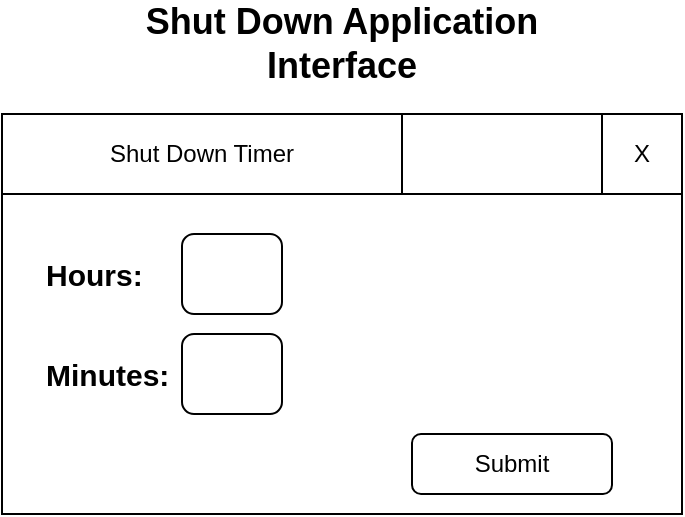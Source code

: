 <mxfile version="24.7.8">
  <diagram name="Page-1" id="SxlBixSlnL5BtAg4sJxp">
    <mxGraphModel dx="1098" dy="791" grid="1" gridSize="10" guides="1" tooltips="1" connect="1" arrows="1" fold="1" page="1" pageScale="1" pageWidth="850" pageHeight="1100" math="0" shadow="0">
      <root>
        <mxCell id="0" />
        <mxCell id="1" parent="0" />
        <mxCell id="br7ys18pZ6fWadVmQY68-2" value="" style="rounded=0;whiteSpace=wrap;html=1;" vertex="1" parent="1">
          <mxGeometry x="120" y="200" width="340" height="200" as="geometry" />
        </mxCell>
        <mxCell id="br7ys18pZ6fWadVmQY68-3" value="" style="rounded=0;whiteSpace=wrap;html=1;" vertex="1" parent="1">
          <mxGeometry x="120" y="200" width="340" height="40" as="geometry" />
        </mxCell>
        <mxCell id="br7ys18pZ6fWadVmQY68-4" value="Shut Down Timer" style="rounded=0;whiteSpace=wrap;html=1;" vertex="1" parent="1">
          <mxGeometry x="120" y="200" width="200" height="40" as="geometry" />
        </mxCell>
        <mxCell id="br7ys18pZ6fWadVmQY68-5" value="X" style="rounded=0;whiteSpace=wrap;html=1;" vertex="1" parent="1">
          <mxGeometry x="420" y="200" width="40" height="40" as="geometry" />
        </mxCell>
        <mxCell id="br7ys18pZ6fWadVmQY68-8" value="&lt;font style=&quot;font-size: 15px;&quot;&gt;&lt;b&gt;Hours:&amp;nbsp;&lt;/b&gt;&lt;/font&gt;" style="text;html=1;align=left;verticalAlign=middle;whiteSpace=wrap;rounded=0;" vertex="1" parent="1">
          <mxGeometry x="140" y="260" width="80" height="40" as="geometry" />
        </mxCell>
        <mxCell id="br7ys18pZ6fWadVmQY68-9" value="" style="rounded=1;whiteSpace=wrap;html=1;" vertex="1" parent="1">
          <mxGeometry x="210" y="260" width="50" height="40" as="geometry" />
        </mxCell>
        <mxCell id="br7ys18pZ6fWadVmQY68-10" value="&lt;font style=&quot;font-size: 15px;&quot;&gt;&lt;b&gt;Minutes:&amp;nbsp;&lt;/b&gt;&lt;/font&gt;" style="text;html=1;align=left;verticalAlign=middle;whiteSpace=wrap;rounded=0;" vertex="1" parent="1">
          <mxGeometry x="140" y="310" width="80" height="40" as="geometry" />
        </mxCell>
        <mxCell id="br7ys18pZ6fWadVmQY68-11" value="" style="rounded=1;whiteSpace=wrap;html=1;" vertex="1" parent="1">
          <mxGeometry x="210" y="310" width="50" height="40" as="geometry" />
        </mxCell>
        <mxCell id="br7ys18pZ6fWadVmQY68-12" value="Submit" style="rounded=1;whiteSpace=wrap;html=1;" vertex="1" parent="1">
          <mxGeometry x="325" y="360" width="100" height="30" as="geometry" />
        </mxCell>
        <mxCell id="br7ys18pZ6fWadVmQY68-13" value="Shut Down Application Interface" style="text;html=1;align=center;verticalAlign=middle;whiteSpace=wrap;rounded=0;fontStyle=1;fontSize=18;" vertex="1" parent="1">
          <mxGeometry x="165" y="150" width="250" height="30" as="geometry" />
        </mxCell>
      </root>
    </mxGraphModel>
  </diagram>
</mxfile>
